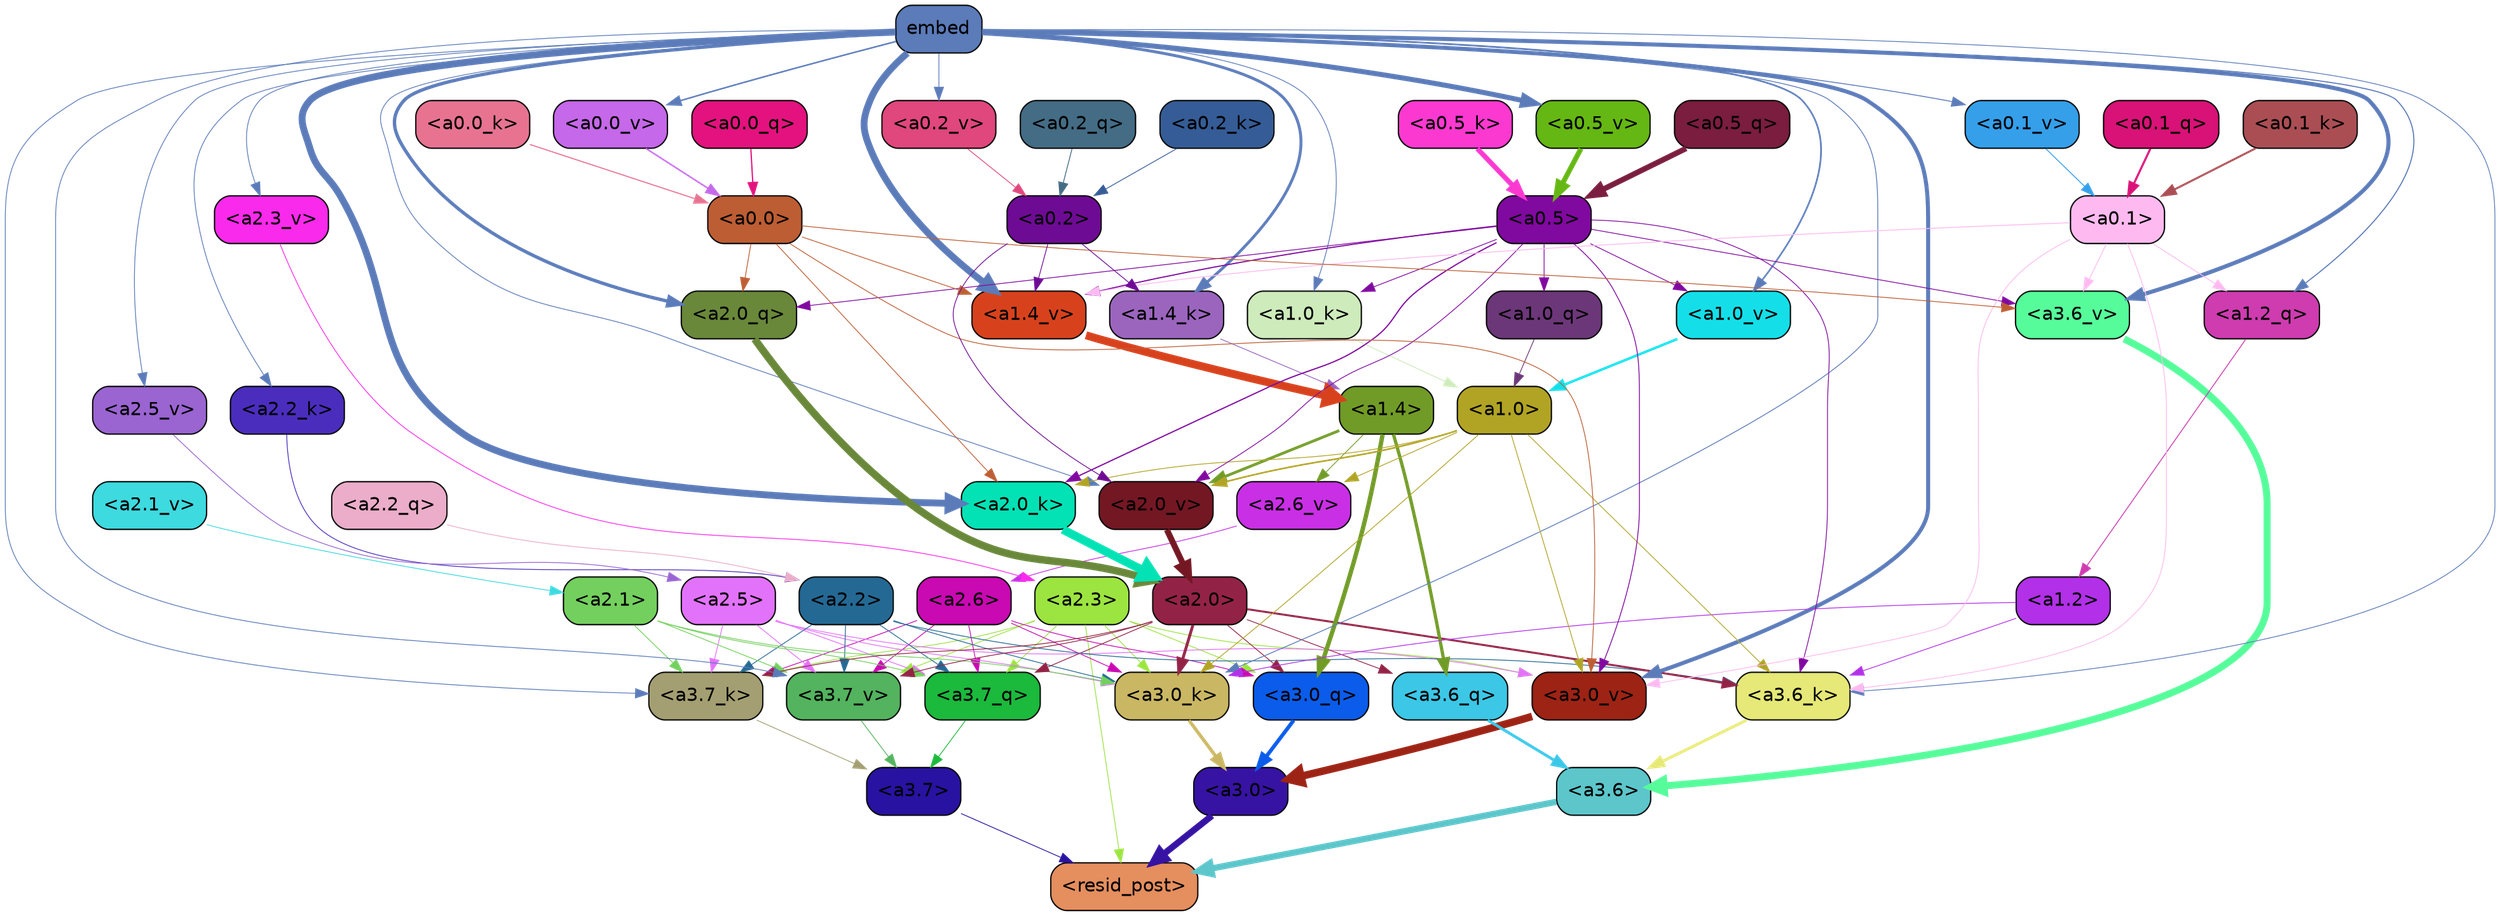 strict digraph "" {
	graph [bgcolor=transparent,
		layout=dot,
		overlap=false,
		splines=true
	];
	"<a3.7>"	[color=black,
		fillcolor="#2812a1",
		fontname=Helvetica,
		shape=box,
		style="filled, rounded"];
	"<resid_post>"	[color=black,
		fillcolor="#e58e5e",
		fontname=Helvetica,
		shape=box,
		style="filled, rounded"];
	"<a3.7>" -> "<resid_post>"	[color="#2812a1",
		penwidth=0.6];
	"<a3.6>"	[color=black,
		fillcolor="#5cc6cb",
		fontname=Helvetica,
		shape=box,
		style="filled, rounded"];
	"<a3.6>" -> "<resid_post>"	[color="#5cc6cb",
		penwidth=4.7534414529800415];
	"<a3.0>"	[color=black,
		fillcolor="#3613a3",
		fontname=Helvetica,
		shape=box,
		style="filled, rounded"];
	"<a3.0>" -> "<resid_post>"	[color="#3613a3",
		penwidth=4.898576855659485];
	"<a2.3>"	[color=black,
		fillcolor="#9ce440",
		fontname=Helvetica,
		shape=box,
		style="filled, rounded"];
	"<a2.3>" -> "<resid_post>"	[color="#9ce440",
		penwidth=0.6];
	"<a3.7_q>"	[color=black,
		fillcolor="#1bb93c",
		fontname=Helvetica,
		shape=box,
		style="filled, rounded"];
	"<a2.3>" -> "<a3.7_q>"	[color="#9ce440",
		penwidth=0.6];
	"<a3.0_q>"	[color=black,
		fillcolor="#0b5cea",
		fontname=Helvetica,
		shape=box,
		style="filled, rounded"];
	"<a2.3>" -> "<a3.0_q>"	[color="#9ce440",
		penwidth=0.6];
	"<a3.7_k>"	[color=black,
		fillcolor="#a49f72",
		fontname=Helvetica,
		shape=box,
		style="filled, rounded"];
	"<a2.3>" -> "<a3.7_k>"	[color="#9ce440",
		penwidth=0.6];
	"<a3.0_k>"	[color=black,
		fillcolor="#cab763",
		fontname=Helvetica,
		shape=box,
		style="filled, rounded"];
	"<a2.3>" -> "<a3.0_k>"	[color="#9ce440",
		penwidth=0.6];
	"<a3.7_v>"	[color=black,
		fillcolor="#53b35e",
		fontname=Helvetica,
		shape=box,
		style="filled, rounded"];
	"<a2.3>" -> "<a3.7_v>"	[color="#9ce440",
		penwidth=0.6];
	"<a3.0_v>"	[color=black,
		fillcolor="#9d2315",
		fontname=Helvetica,
		shape=box,
		style="filled, rounded"];
	"<a2.3>" -> "<a3.0_v>"	[color="#9ce440",
		penwidth=0.6];
	"<a3.7_q>" -> "<a3.7>"	[color="#1bb93c",
		penwidth=0.6];
	"<a3.6_q>"	[color=black,
		fillcolor="#3cc7e7",
		fontname=Helvetica,
		shape=box,
		style="filled, rounded"];
	"<a3.6_q>" -> "<a3.6>"	[color="#3cc7e7",
		penwidth=2.160832464694977];
	"<a3.0_q>" -> "<a3.0>"	[color="#0b5cea",
		penwidth=2.870753765106201];
	"<a3.7_k>" -> "<a3.7>"	[color="#a49f72",
		penwidth=0.6];
	"<a3.6_k>"	[color=black,
		fillcolor="#e6e877",
		fontname=Helvetica,
		shape=box,
		style="filled, rounded"];
	"<a3.6_k>" -> "<a3.6>"	[color="#e6e877",
		penwidth=2.13908451795578];
	"<a3.0_k>" -> "<a3.0>"	[color="#cab763",
		penwidth=2.520303964614868];
	"<a3.7_v>" -> "<a3.7>"	[color="#53b35e",
		penwidth=0.6];
	"<a3.6_v>"	[color=black,
		fillcolor="#56fc9a",
		fontname=Helvetica,
		shape=box,
		style="filled, rounded"];
	"<a3.6_v>" -> "<a3.6>"	[color="#56fc9a",
		penwidth=5.297133803367615];
	"<a3.0_v>" -> "<a3.0>"	[color="#9d2315",
		penwidth=5.680712580680847];
	"<a2.6>"	[color=black,
		fillcolor="#c909b2",
		fontname=Helvetica,
		shape=box,
		style="filled, rounded"];
	"<a2.6>" -> "<a3.7_q>"	[color="#c909b2",
		penwidth=0.6];
	"<a2.6>" -> "<a3.0_q>"	[color="#c909b2",
		penwidth=0.6];
	"<a2.6>" -> "<a3.7_k>"	[color="#c909b2",
		penwidth=0.6];
	"<a2.6>" -> "<a3.0_k>"	[color="#c909b2",
		penwidth=0.6];
	"<a2.6>" -> "<a3.7_v>"	[color="#c909b2",
		penwidth=0.6];
	"<a2.5>"	[color=black,
		fillcolor="#e372fb",
		fontname=Helvetica,
		shape=box,
		style="filled, rounded"];
	"<a2.5>" -> "<a3.7_q>"	[color="#e372fb",
		penwidth=0.6];
	"<a2.5>" -> "<a3.7_k>"	[color="#e372fb",
		penwidth=0.6];
	"<a2.5>" -> "<a3.0_k>"	[color="#e372fb",
		penwidth=0.6];
	"<a2.5>" -> "<a3.7_v>"	[color="#e372fb",
		penwidth=0.6];
	"<a2.5>" -> "<a3.0_v>"	[color="#e372fb",
		penwidth=0.6];
	"<a2.2>"	[color=black,
		fillcolor="#246994",
		fontname=Helvetica,
		shape=box,
		style="filled, rounded"];
	"<a2.2>" -> "<a3.7_q>"	[color="#246994",
		penwidth=0.6];
	"<a2.2>" -> "<a3.7_k>"	[color="#246994",
		penwidth=0.6];
	"<a2.2>" -> "<a3.6_k>"	[color="#246994",
		penwidth=0.6];
	"<a2.2>" -> "<a3.0_k>"	[color="#246994",
		penwidth=0.6];
	"<a2.2>" -> "<a3.7_v>"	[color="#246994",
		penwidth=0.6];
	"<a2.1>"	[color=black,
		fillcolor="#74d05e",
		fontname=Helvetica,
		shape=box,
		style="filled, rounded"];
	"<a2.1>" -> "<a3.7_q>"	[color="#74d05e",
		penwidth=0.6];
	"<a2.1>" -> "<a3.7_k>"	[color="#74d05e",
		penwidth=0.6];
	"<a2.1>" -> "<a3.0_k>"	[color="#74d05e",
		penwidth=0.6];
	"<a2.1>" -> "<a3.7_v>"	[color="#74d05e",
		penwidth=0.6];
	"<a2.0>"	[color=black,
		fillcolor="#932346",
		fontname=Helvetica,
		shape=box,
		style="filled, rounded"];
	"<a2.0>" -> "<a3.7_q>"	[color="#932346",
		penwidth=0.6];
	"<a2.0>" -> "<a3.6_q>"	[color="#932346",
		penwidth=0.6];
	"<a2.0>" -> "<a3.0_q>"	[color="#932346",
		penwidth=0.6];
	"<a2.0>" -> "<a3.7_k>"	[color="#932346",
		penwidth=0.6];
	"<a2.0>" -> "<a3.6_k>"	[color="#932346",
		penwidth=1.4957321882247925];
	"<a2.0>" -> "<a3.0_k>"	[color="#932346",
		penwidth=2.18752121925354];
	"<a2.0>" -> "<a3.7_v>"	[color="#932346",
		penwidth=0.6];
	"<a1.4>"	[color=black,
		fillcolor="#719b27",
		fontname=Helvetica,
		shape=box,
		style="filled, rounded"];
	"<a1.4>" -> "<a3.6_q>"	[color="#719b27",
		penwidth=2.4829938411712646];
	"<a1.4>" -> "<a3.0_q>"	[color="#719b27",
		penwidth=3.299744725227356];
	"<a2.6_v>"	[color=black,
		fillcolor="#c92fe5",
		fontname=Helvetica,
		shape=box,
		style="filled, rounded"];
	"<a1.4>" -> "<a2.6_v>"	[color="#719b27",
		penwidth=0.6];
	"<a2.0_v>"	[color=black,
		fillcolor="#731723",
		fontname=Helvetica,
		shape=box,
		style="filled, rounded"];
	"<a1.4>" -> "<a2.0_v>"	[color="#719b27",
		penwidth=2.092592429369688];
	embed	[color=black,
		fillcolor="#5b7bb9",
		fontname=Helvetica,
		shape=box,
		style="filled, rounded"];
	embed -> "<a3.7_k>"	[color="#5b7bb9",
		penwidth=0.6];
	embed -> "<a3.6_k>"	[color="#5b7bb9",
		penwidth=0.6];
	embed -> "<a3.0_k>"	[color="#5b7bb9",
		penwidth=0.6394047290086746];
	embed -> "<a3.7_v>"	[color="#5b7bb9",
		penwidth=0.6];
	embed -> "<a3.6_v>"	[color="#5b7bb9",
		penwidth=3.067279100418091];
	embed -> "<a3.0_v>"	[color="#5b7bb9",
		penwidth=3.0212591886520386];
	"<a2.0_q>"	[color=black,
		fillcolor="#69883a",
		fontname=Helvetica,
		shape=box,
		style="filled, rounded"];
	embed -> "<a2.0_q>"	[color="#5b7bb9",
		penwidth=2.5355080366134644];
	"<a2.2_k>"	[color=black,
		fillcolor="#4a2dbd",
		fontname=Helvetica,
		shape=box,
		style="filled, rounded"];
	embed -> "<a2.2_k>"	[color="#5b7bb9",
		penwidth=0.6];
	"<a2.0_k>"	[color=black,
		fillcolor="#02e2b5",
		fontname=Helvetica,
		shape=box,
		style="filled, rounded"];
	embed -> "<a2.0_k>"	[color="#5b7bb9",
		penwidth=5.2180726528167725];
	"<a2.5_v>"	[color=black,
		fillcolor="#9a64d1",
		fontname=Helvetica,
		shape=box,
		style="filled, rounded"];
	embed -> "<a2.5_v>"	[color="#5b7bb9",
		penwidth=0.6];
	"<a2.3_v>"	[color=black,
		fillcolor="#fa2aec",
		fontname=Helvetica,
		shape=box,
		style="filled, rounded"];
	embed -> "<a2.3_v>"	[color="#5b7bb9",
		penwidth=0.6];
	embed -> "<a2.0_v>"	[color="#5b7bb9",
		penwidth=0.6];
	"<a1.2_q>"	[color=black,
		fillcolor="#ce3cb0",
		fontname=Helvetica,
		shape=box,
		style="filled, rounded"];
	embed -> "<a1.2_q>"	[color="#5b7bb9",
		penwidth=0.8094894886016846];
	"<a1.4_k>"	[color=black,
		fillcolor="#9b65be",
		fontname=Helvetica,
		shape=box,
		style="filled, rounded"];
	embed -> "<a1.4_k>"	[color="#5b7bb9",
		penwidth=2.1732678413391113];
	"<a1.0_k>"	[color=black,
		fillcolor="#ceebbb",
		fontname=Helvetica,
		shape=box,
		style="filled, rounded"];
	embed -> "<a1.0_k>"	[color="#5b7bb9",
		penwidth=0.6];
	"<a1.4_v>"	[color=black,
		fillcolor="#d7421d",
		fontname=Helvetica,
		shape=box,
		style="filled, rounded"];
	embed -> "<a1.4_v>"	[color="#5b7bb9",
		penwidth=5.162249565124512];
	"<a1.0_v>"	[color=black,
		fillcolor="#14dfe9",
		fontname=Helvetica,
		shape=box,
		style="filled, rounded"];
	embed -> "<a1.0_v>"	[color="#5b7bb9",
		penwidth=1.26457279920578];
	"<a0.5_v>"	[color=black,
		fillcolor="#65b713",
		fontname=Helvetica,
		shape=box,
		style="filled, rounded"];
	embed -> "<a0.5_v>"	[color="#5b7bb9",
		penwidth=3.8054766058921814];
	"<a0.2_v>"	[color=black,
		fillcolor="#e0477c",
		fontname=Helvetica,
		shape=box,
		style="filled, rounded"];
	embed -> "<a0.2_v>"	[color="#5b7bb9",
		penwidth=0.6];
	"<a0.1_v>"	[color=black,
		fillcolor="#359fea",
		fontname=Helvetica,
		shape=box,
		style="filled, rounded"];
	embed -> "<a0.1_v>"	[color="#5b7bb9",
		penwidth=0.6855058670043945];
	"<a0.0_v>"	[color=black,
		fillcolor="#c568e9",
		fontname=Helvetica,
		shape=box,
		style="filled, rounded"];
	embed -> "<a0.0_v>"	[color="#5b7bb9",
		penwidth=1.1353206634521484];
	"<a1.2>"	[color=black,
		fillcolor="#b130e8",
		fontname=Helvetica,
		shape=box,
		style="filled, rounded"];
	"<a1.2>" -> "<a3.6_k>"	[color="#b130e8",
		penwidth=0.6];
	"<a1.2>" -> "<a3.0_k>"	[color="#b130e8",
		penwidth=0.6];
	"<a1.0>"	[color=black,
		fillcolor="#b1a424",
		fontname=Helvetica,
		shape=box,
		style="filled, rounded"];
	"<a1.0>" -> "<a3.6_k>"	[color="#b1a424",
		penwidth=0.6];
	"<a1.0>" -> "<a3.0_k>"	[color="#b1a424",
		penwidth=0.6];
	"<a1.0>" -> "<a3.0_v>"	[color="#b1a424",
		penwidth=0.6];
	"<a1.0>" -> "<a2.0_k>"	[color="#b1a424",
		penwidth=0.6];
	"<a1.0>" -> "<a2.6_v>"	[color="#b1a424",
		penwidth=0.6];
	"<a1.0>" -> "<a2.0_v>"	[color="#b1a424",
		penwidth=1.2132605910301208];
	"<a0.5>"	[color=black,
		fillcolor="#80099f",
		fontname=Helvetica,
		shape=box,
		style="filled, rounded"];
	"<a0.5>" -> "<a3.6_k>"	[color="#80099f",
		penwidth=0.6];
	"<a0.5>" -> "<a3.6_v>"	[color="#80099f",
		penwidth=0.6];
	"<a0.5>" -> "<a3.0_v>"	[color="#80099f",
		penwidth=0.648682102560997];
	"<a0.5>" -> "<a2.0_q>"	[color="#80099f",
		penwidth=0.6];
	"<a0.5>" -> "<a2.0_k>"	[color="#80099f",
		penwidth=0.9236047863960266];
	"<a0.5>" -> "<a2.0_v>"	[color="#80099f",
		penwidth=0.6];
	"<a1.0_q>"	[color=black,
		fillcolor="#6c3779",
		fontname=Helvetica,
		shape=box,
		style="filled, rounded"];
	"<a0.5>" -> "<a1.0_q>"	[color="#80099f",
		penwidth=0.6];
	"<a0.5>" -> "<a1.0_k>"	[color="#80099f",
		penwidth=0.6];
	"<a0.5>" -> "<a1.4_v>"	[color="#80099f",
		penwidth=0.8783596754074097];
	"<a0.5>" -> "<a1.0_v>"	[color="#80099f",
		penwidth=0.6];
	"<a0.1>"	[color=black,
		fillcolor="#febaf0",
		fontname=Helvetica,
		shape=box,
		style="filled, rounded"];
	"<a0.1>" -> "<a3.6_k>"	[color="#febaf0",
		penwidth=0.6];
	"<a0.1>" -> "<a3.6_v>"	[color="#febaf0",
		penwidth=0.6];
	"<a0.1>" -> "<a3.0_v>"	[color="#febaf0",
		penwidth=0.6];
	"<a0.1>" -> "<a1.2_q>"	[color="#febaf0",
		penwidth=0.6];
	"<a0.1>" -> "<a1.4_v>"	[color="#febaf0",
		penwidth=0.6490728855133057];
	"<a0.0>"	[color=black,
		fillcolor="#bd5d33",
		fontname=Helvetica,
		shape=box,
		style="filled, rounded"];
	"<a0.0>" -> "<a3.6_v>"	[color="#bd5d33",
		penwidth=0.6];
	"<a0.0>" -> "<a3.0_v>"	[color="#bd5d33",
		penwidth=0.6];
	"<a0.0>" -> "<a2.0_q>"	[color="#bd5d33",
		penwidth=0.6];
	"<a0.0>" -> "<a2.0_k>"	[color="#bd5d33",
		penwidth=0.6];
	"<a0.0>" -> "<a1.4_v>"	[color="#bd5d33",
		penwidth=0.6];
	"<a2.2_q>"	[color=black,
		fillcolor="#ebadc9",
		fontname=Helvetica,
		shape=box,
		style="filled, rounded"];
	"<a2.2_q>" -> "<a2.2>"	[color="#ebadc9",
		penwidth=0.6];
	"<a2.0_q>" -> "<a2.0>"	[color="#69883a",
		penwidth=5.681910276412964];
	"<a2.2_k>" -> "<a2.2>"	[color="#4a2dbd",
		penwidth=0.6];
	"<a2.0_k>" -> "<a2.0>"	[color="#02e2b5",
		penwidth=6.447777509689331];
	"<a2.6_v>" -> "<a2.6>"	[color="#c92fe5",
		penwidth=0.6];
	"<a2.5_v>" -> "<a2.5>"	[color="#9a64d1",
		penwidth=0.6];
	"<a2.3_v>" -> "<a2.3>"	[color="#fa2aec",
		penwidth=0.6];
	"<a2.1_v>"	[color=black,
		fillcolor="#3ddadf",
		fontname=Helvetica,
		shape=box,
		style="filled, rounded"];
	"<a2.1_v>" -> "<a2.1>"	[color="#3ddadf",
		penwidth=0.6];
	"<a2.0_v>" -> "<a2.0>"	[color="#731723",
		penwidth=4.5695202350616455];
	"<a0.2>"	[color=black,
		fillcolor="#6e0b94",
		fontname=Helvetica,
		shape=box,
		style="filled, rounded"];
	"<a0.2>" -> "<a2.0_v>"	[color="#6e0b94",
		penwidth=0.6];
	"<a0.2>" -> "<a1.4_k>"	[color="#6e0b94",
		penwidth=0.6];
	"<a0.2>" -> "<a1.4_v>"	[color="#6e0b94",
		penwidth=0.6];
	"<a1.2_q>" -> "<a1.2>"	[color="#ce3cb0",
		penwidth=0.6769798994064331];
	"<a1.0_q>" -> "<a1.0>"	[color="#6c3779",
		penwidth=0.6];
	"<a1.4_k>" -> "<a1.4>"	[color="#9b65be",
		penwidth=0.6];
	"<a1.0_k>" -> "<a1.0>"	[color="#ceebbb",
		penwidth=0.6];
	"<a1.4_v>" -> "<a1.4>"	[color="#d7421d",
		penwidth=6.016597509384155];
	"<a1.0_v>" -> "<a1.0>"	[color="#14dfe9",
		penwidth=1.8562973737716675];
	"<a0.5_q>"	[color=black,
		fillcolor="#7a1d3e",
		fontname=Helvetica,
		shape=box,
		style="filled, rounded"];
	"<a0.5_q>" -> "<a0.5>"	[color="#7a1d3e",
		penwidth=4.176325984299183];
	"<a0.2_q>"	[color=black,
		fillcolor="#446c85",
		fontname=Helvetica,
		shape=box,
		style="filled, rounded"];
	"<a0.2_q>" -> "<a0.2>"	[color="#446c85",
		penwidth=0.6484866142272949];
	"<a0.1_q>"	[color=black,
		fillcolor="#d81276",
		fontname=Helvetica,
		shape=box,
		style="filled, rounded"];
	"<a0.1_q>" -> "<a0.1>"	[color="#d81276",
		penwidth=1.571044921875];
	"<a0.0_q>"	[color=black,
		fillcolor="#e3127e",
		fontname=Helvetica,
		shape=box,
		style="filled, rounded"];
	"<a0.0_q>" -> "<a0.0>"	[color="#e3127e",
		penwidth=0.9426424503326416];
	"<a0.5_k>"	[color=black,
		fillcolor="#fb39d0",
		fontname=Helvetica,
		shape=box,
		style="filled, rounded"];
	"<a0.5_k>" -> "<a0.5>"	[color="#fb39d0",
		penwidth=3.7953722774982452];
	"<a0.2_k>"	[color=black,
		fillcolor="#355c96",
		fontname=Helvetica,
		shape=box,
		style="filled, rounded"];
	"<a0.2_k>" -> "<a0.2>"	[color="#355c96",
		penwidth=0.6];
	"<a0.1_k>"	[color=black,
		fillcolor="#aa4e54",
		fontname=Helvetica,
		shape=box,
		style="filled, rounded"];
	"<a0.1_k>" -> "<a0.1>"	[color="#aa4e54",
		penwidth=1.483607530593872];
	"<a0.0_k>"	[color=black,
		fillcolor="#e77391",
		fontname=Helvetica,
		shape=box,
		style="filled, rounded"];
	"<a0.0_k>" -> "<a0.0>"	[color="#e77391",
		penwidth=0.8216795921325684];
	"<a0.5_v>" -> "<a0.5>"	[color="#65b713",
		penwidth=3.805475652217865];
	"<a0.2_v>" -> "<a0.2>"	[color="#e0477c",
		penwidth=0.6];
	"<a0.1_v>" -> "<a0.1>"	[color="#359fea",
		penwidth=0.6855120658874512];
	"<a0.0_v>" -> "<a0.0>"	[color="#c568e9",
		penwidth=1.1353182792663574];
}
